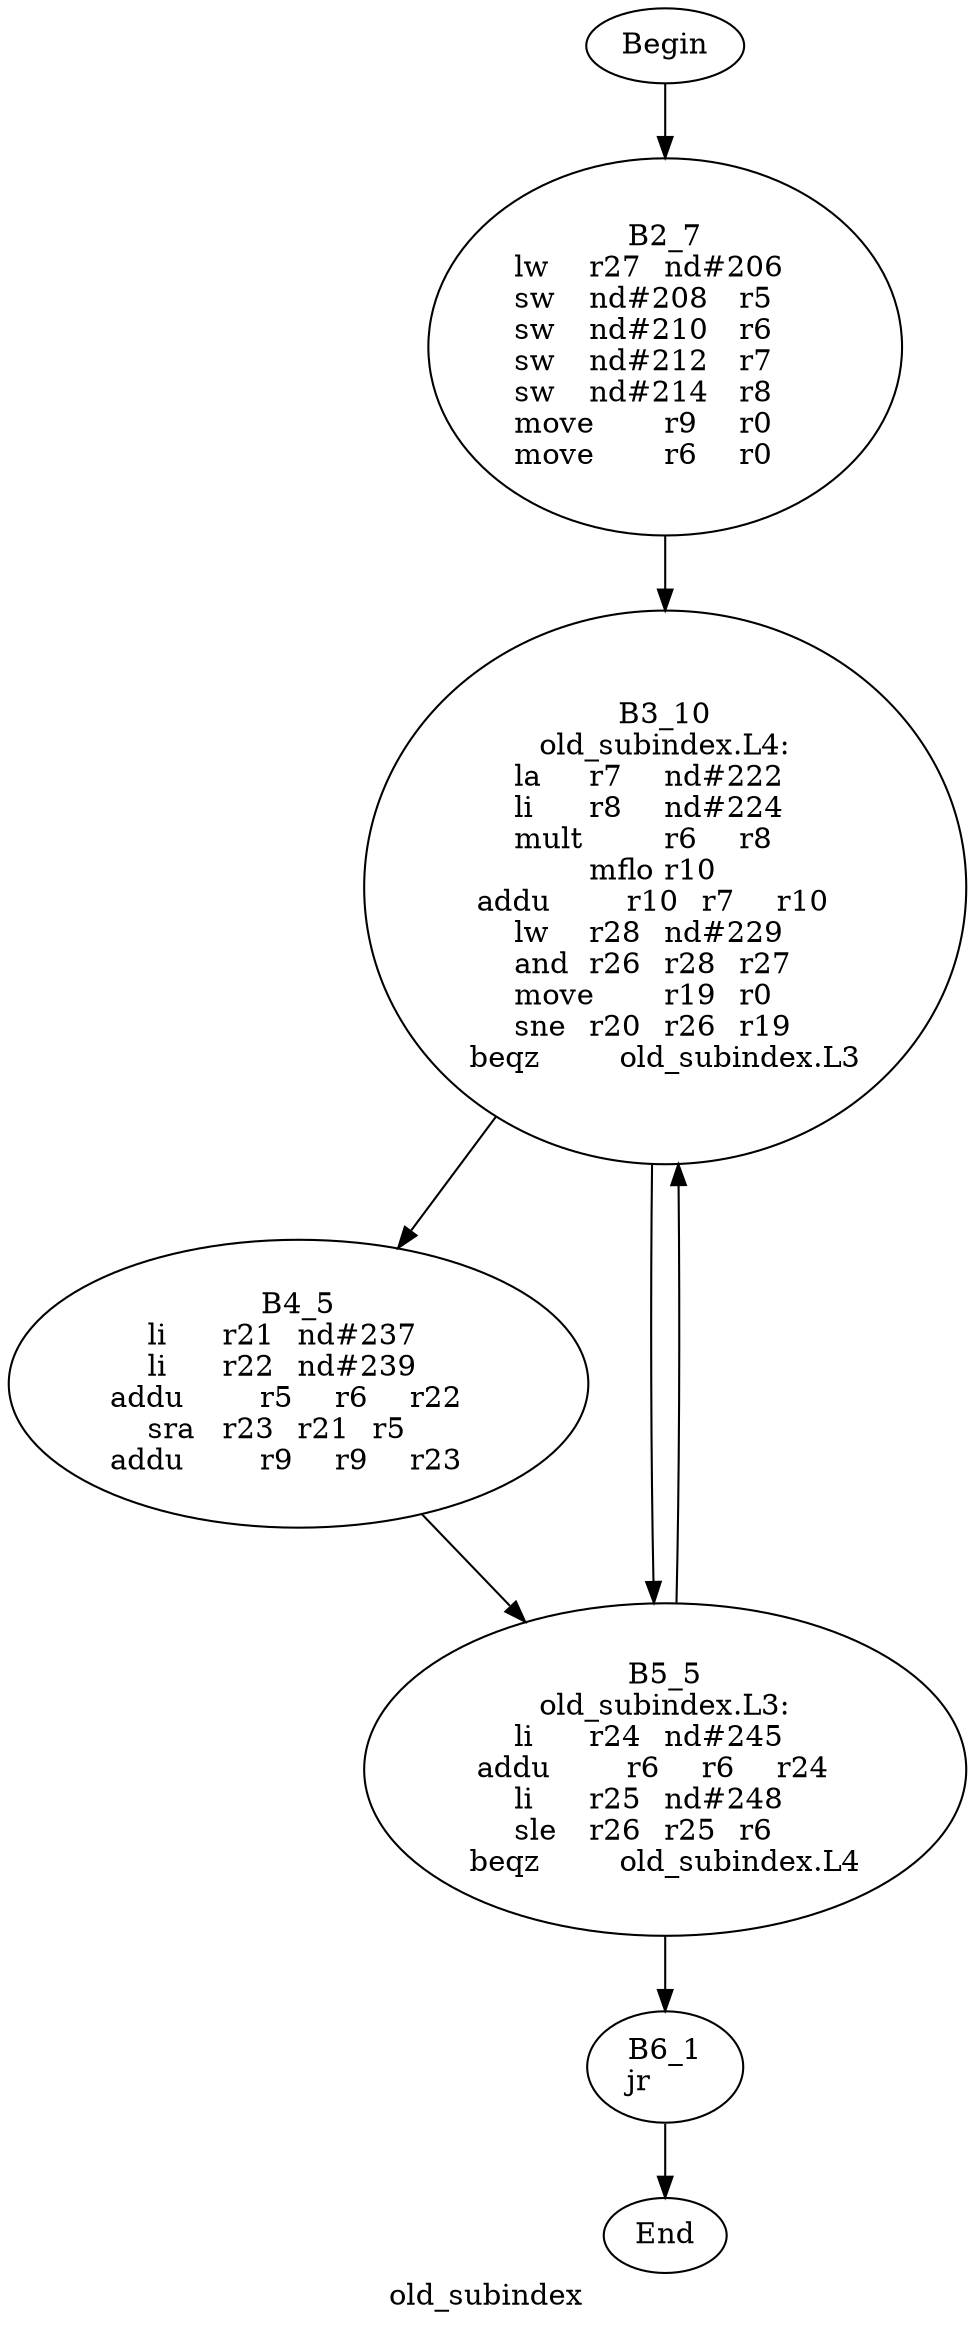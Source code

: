 digraph G{
	label = "old_subindex"	style = "dashed";
	color = purple;
	Node0 [label = "Begin"];
	Node0 -> {Node2 }
	Node1 [label = "End"];
	Node1 -> {}
	Node2 [label = "B2_7\nlw	r27	nd#206	\nsw	nd#208	r5	\nsw	nd#210	r6	\nsw	nd#212	r7	\nsw	nd#214	r8	\nmove	r9	r0	\nmove	r6	r0	\n"];
	Node2 -> {Node3 }
	Node3 [label = "B3_10\nold_subindex.L4:\nla	r7	nd#222	\nli	r8	nd#224	\nmult	r6	r8	\nmflo	r10	\naddu	r10	r7	r10	\nlw	r28	nd#229	\nand	r26	r28	r27	\nmove	r19	r0	\nsne	r20	r26	r19	\nbeqz	old_subindex.L3\n"];
	Node3 -> {Node4 Node5 }
	Node4 [label = "B4_5\nli	r21	nd#237	\nli	r22	nd#239	\naddu	r5	r6	r22	\nsra	r23	r21	r5	\naddu	r9	r9	r23	\n"];
	Node4 -> {Node5 }
	Node5 [label = "B5_5\nold_subindex.L3:\nli	r24	nd#245	\naddu	r6	r6	r24	\nli	r25	nd#248	\nsle	r26	r25	r6	\nbeqz	old_subindex.L4\n"];
	Node5 -> {Node6 Node3 }
	Node6 [label = "B6_1\njr	\n"];
	Node6 -> {Node1 }
}
